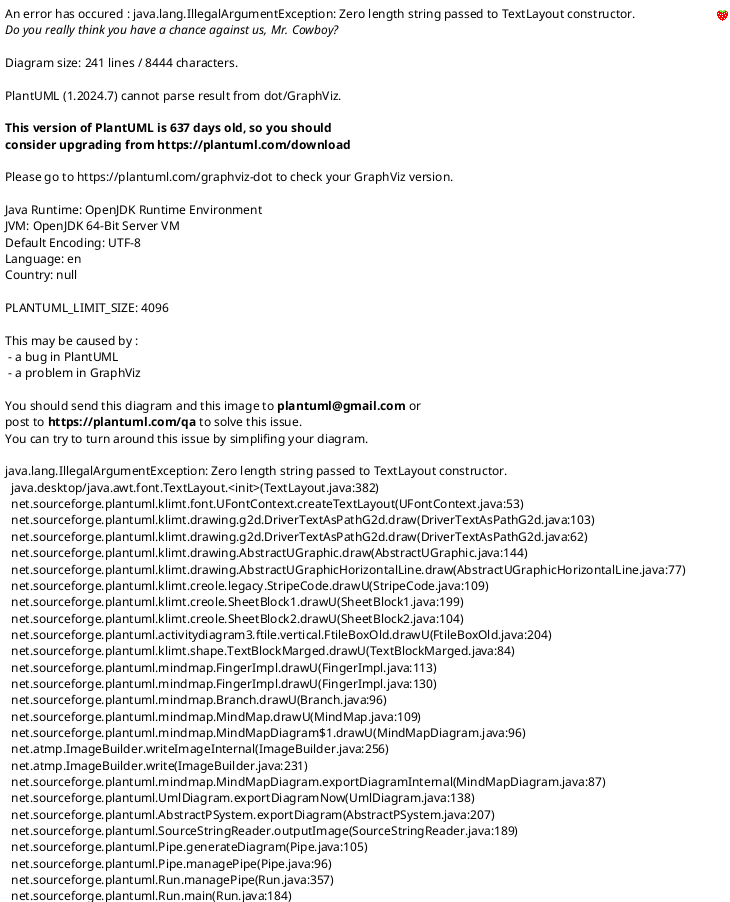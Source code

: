 @startmindmap
scale 850 width
* Upgrade a running network [[#总览 返回]]
**:Forkless upgrade intro
<code>

Unlike many blockchains, the Substrate development framework supports
forkless upgrades to the runtime that is the core of the blockchain.

Most blockchain projects require a hard fork of the code base to
support ongoing development of new features or enhancements
to existing features.

With Substrate , you can deploy enhanced runtime capabilities—including
breaking changes—without a hard fork.

Because the definition of the runtime is itself an element
in a Substrate chain's state, network participants can update
this value by calling the set_code function in a transaction.

Because updates to the runtime state are validates using the
blockchain's consensus mechanisms and cryptographic guarantees,
network participants can use the blockchain itself to distribute
updated or extended runtime logic without needing to fork the
chain or release a new blockchain client.
</code>;
*** Hard Fork
*** [[https://paritytech.github.io/substrate/master/frame_system/pallet/enum.Call.html#variant.set_code Substrate set_code function]]
**:Tutorial objectives
<code>

1. Use the Sudo pallet to simulate governance for a chain upgrade.
2. Upgrade the runtime for a running node to include a new pallet .
3. Schedule an upgrade for a runtime.
</code>;
**:Authorize an upgrade using the Sudo pallet
<code>

In FRAME, the Root origin identifies the runtime administrator.
Only this administrator can update the runtime by calling
the set_code function. To invoke this function using the Root
origin, you can use the the sudo function in the Sudo pallet to
specify the account that has superuser administrative permissions.

By default, the chain specification file for the node template
specifies that the alice development account is the owner of
the Sudo administrative account. Therefore, this tutorial uses
the alice account to perform runtime upgrades.
</code>;
***:Resource accounting for runtime upgrades
<code>

Function calls that are dispatched to the Substrate runtime are
always associated with a weight to account for resource usage.
The FRAME System module sets boundaries on the block length and
block weight that these transactions can use.

However, the set_code function is intentionally designed to
consume the maximum weight that can fit in a block. Forcing a
runtime upgrade to consume an entire block prevents transactions
in the same block from executing on different versions of a runtime.

The weight annotation for the set_code function also specifies that
the function is in the Operational class because it provides network
capabilities. Functions calls that are identified as operational:

1. Can consume the entire weight limit of a block.
2. Are given maximum priority.
3. Are exempt from paying the transaction fees.
</code>;
***:Managing resource accounting
<code>

In this tutorial, the sudo_unchecked_weight function is used to
invoke the set_code function for the runtime upgrade.

The sudo_unchecked_weight function is the same as the sudo function
except that it supports an additional parameter to specify the weight
to use for the call. This parameter enables you to work around resource
accounting safeguards to specify a weight of zero for the call that
dispatches the set_code function. This setting allows for a block to
take an indefinite time to compute to ensure that the runtime upgrade
does not fail, no matter how complex the operation is.

It can take all the time it needs to succeed or fail.
</code>;
**:Upgrade the runtime to add the Scheduler pallet
<code>

The node template doesn't include the Scheduler pallet in its runtime.
To illustrate a runtime upgrade, let's add the Scheduler pallet to a running node.
</code>;
***:First Screen: Start the local node in development mode
<code>
# Leave this node running.
# You can edit and re-compile to upgrade the runtime
# without stopping or restarting the running node.
cargo run --release -- --dev
</code>;
*** Second Screen: Upgrade Operation
** substrate-node-template/runtime/Cargo.toml
***:Add the Scheduler pallet as a dependency
<code>
[dependencies]
...
pallet-scheduler = {
    version = "4.0.0-dev",
    default-features = false,
    git = "https://github.com/paritytech/substrate.git",
     branch = "polkadot-v0.9.24" }
...
</code>;
***:Add the Scheduler pallet to the features list.
<code>
[features]
default = ["std"]
std = [
 ...
 "pallet-scheduler/std",
 ...
</code>;
** substrate-node-template/runtime/src/lib.rs
***:Add the types required by the Scheduler pallet
<code>
parameter_types! {
 pub MaximumSchedulerWeight: Weight = 10_000_000；
 pub const MaxScheduledPerBlock: u32 = 50；
}
</code>;
***:Add the implementation for the Config trait for the Scheduler pallet .
<code>

impl pallet_scheduler::Config for Runtime {
 type Event = Event；
 type Origin = Origin；
 type PalletsOrigin = OriginCaller；
 type Call = Call；
 type MaximumWeight = MaximumSchedulerWeight；
 type ScheduleOrigin = frame_system::EnsureRoot<AccountId>；
 type MaxScheduledPerBlock = MaxScheduledPerBlock；
 type WeightInfo = ()；
 type OriginPrivilegeCmp = EqualPrivilegeOnly；
 type PreimageProvider = ()；
 type NoPreimagePostponement = ()；
}
</code>;
***:Add the Scheduler pallet inside the construct_runtime! macro.
<code>

construct_runtime!(
 pub enum Runtime where
 Block = Block,
 NodeBlock = opaque::Block,
 UncheckedExtrinsic = UncheckedExtrinsic
 {
   /* snip */
   Scheduler: pallet_scheduler,
 }
)；
</code>;
***:Add the following trait dependency at the top of the file:
<code>

pub use frame_support::traits::EqualPrivilegeOnly；
</code>;
***:Increment the spec_version in the [[https://paritytech.github.io/substrate/master/sp_version/struct.RuntimeVersion.html RuntimeVersion struct]]
<code>

pub const VERSION: RuntimeVersion = RuntimeVersion {
 spec_name: create_runtime_str!("node-template"),
 impl_name: create_runtime_str!("node-template"),
 authoring_version: 1,
 spec_version: 101,  // *Increment* this value, the template uses 100 as a base
 impl_version: 1,
 apis: RUNTIME_API_VERSIONS,
 transaction_version: 1,
}；
</code>;
****:Review the components of the RuntimeVersion struct
<code>

spec_name specifies the name of the runtime.
impl_name specifies the name of the client.
authoring_version specifies the version for block authors.
spec_version specifies the version of the runtime.
impl_version specifies the version of the client.
apis specifies the list of supported APIs.
transaction_version specifies the version of
the dispatchable function interface.
</code>;
**** [[https://docs.substrate.io/reference/glossary/#author author]]
**** [[https://docs.substrate.io/reference/glossary/#dispatch dispatch]]
***:Build the updated runtime in the second terminal
<code>

# without stopping the running node.
cargo build --release -p node-template-runtime
</code>;
*** Connect to the local node to upgrade the runtime to use the new build artifact.
** [[https://polkadot.js.org/apps/#/extrinsics?rpc=ws://127.0.0.1:9944 Polkadot-JS application]]
**:Schedule an Upgrade
<code>

Now that the node template has been upgraded to include the Scheduler pallet ,
the schedule function can be used to perform the next runtime upgrade.

In the previous part, the sudo_unchecked_weight function was used to override
the weight associated with the set_code function; in this section, the runtime
upgrade will be scheduled so that it can be processed as the only extrinsic in a block.
</code>;
*** [[https://paritytech.github.io/substrate/master/pallet_scheduler/pallet/enum.Call.html#variant.schedule the schedule function]]
*** [[https://docs.substrate.io/main-docs/fundamentals/transaction-types/ extrinsic]]
***:Prepare an Upgraded Runtime
<code>
// runtime/src/lib.rs
pub const VERSION: RuntimeVersion = RuntimeVersion {
 spec_name: create_runtime_str!("node-template"),
 impl_name: create_runtime_str!("node-template"),
 authoring_version: 1,
 spec_version: 102,  // *Increment* this value.
 impl_version: 1,
 apis: RUNTIME_API_VERSIONS,
 transaction_version: 1,
}；

/* snip */

parameter_types! {
 pub const ExistentialDeposit: u128 = 1000;  // Update this value.
 pub const MaxLocks: u32 = 50；
}

/* snip */
</code>;
***:Build the upgraded runtime
<code>

cargo build --release -p node-template-runtime
</code>;
*** [[https://docs.substrate.io/tutorials/get-started/forkless-upgrade/#upgrade-the-runtime Upgrade the Runtime]]
@endmindmap